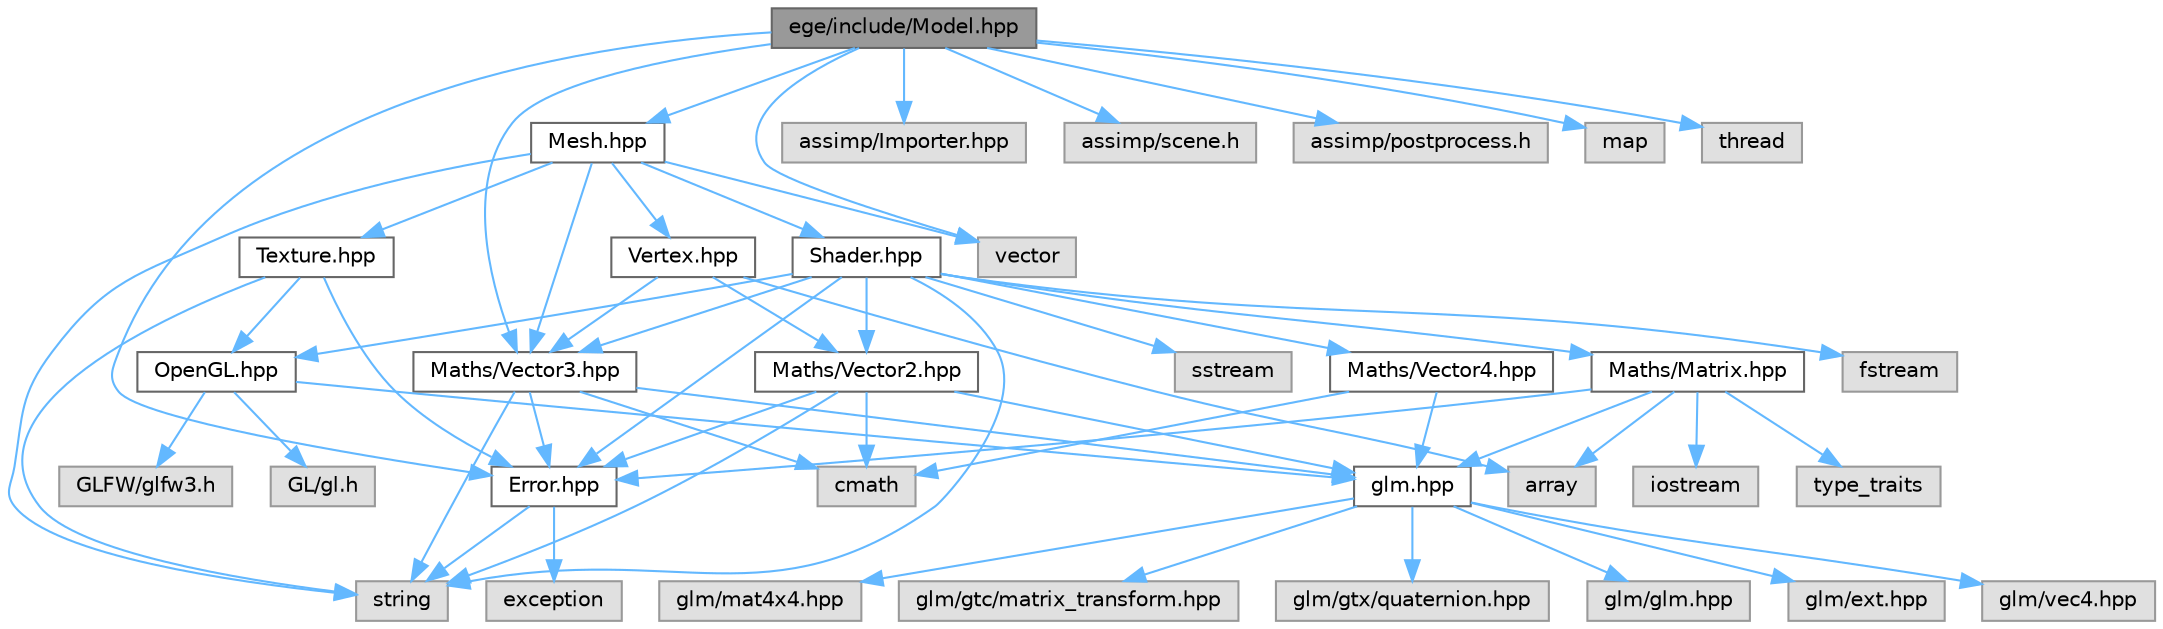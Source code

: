 digraph "ege/include/Model.hpp"
{
 // LATEX_PDF_SIZE
  bgcolor="transparent";
  edge [fontname=Helvetica,fontsize=10,labelfontname=Helvetica,labelfontsize=10];
  node [fontname=Helvetica,fontsize=10,shape=box,height=0.2,width=0.4];
  Node1 [id="Node000001",label="ege/include/Model.hpp",height=0.2,width=0.4,color="gray40", fillcolor="grey60", style="filled", fontcolor="black",tooltip="File containing the Model class and its related functions."];
  Node1 -> Node2 [id="edge57_Node000001_Node000002",color="steelblue1",style="solid",tooltip=" "];
  Node2 [id="Node000002",label="Error.hpp",height=0.2,width=0.4,color="grey40", fillcolor="white", style="filled",URL="$Error_8hpp.html",tooltip="Defines the Error class for the ETIB Game Engine."];
  Node2 -> Node3 [id="edge58_Node000002_Node000003",color="steelblue1",style="solid",tooltip=" "];
  Node3 [id="Node000003",label="exception",height=0.2,width=0.4,color="grey60", fillcolor="#E0E0E0", style="filled",tooltip=" "];
  Node2 -> Node4 [id="edge59_Node000002_Node000004",color="steelblue1",style="solid",tooltip=" "];
  Node4 [id="Node000004",label="string",height=0.2,width=0.4,color="grey60", fillcolor="#E0E0E0", style="filled",tooltip=" "];
  Node1 -> Node5 [id="edge60_Node000001_Node000005",color="steelblue1",style="solid",tooltip=" "];
  Node5 [id="Node000005",label="Mesh.hpp",height=0.2,width=0.4,color="grey40", fillcolor="white", style="filled",URL="$Mesh_8hpp.html",tooltip="File containing the Mesh class and its related functions."];
  Node5 -> Node6 [id="edge61_Node000005_Node000006",color="steelblue1",style="solid",tooltip=" "];
  Node6 [id="Node000006",label="Maths/Vector3.hpp",height=0.2,width=0.4,color="grey40", fillcolor="white", style="filled",URL="$Vector3_8hpp.html",tooltip="Defines the Vector3 class for representing 3D vectors."];
  Node6 -> Node2 [id="edge62_Node000006_Node000002",color="steelblue1",style="solid",tooltip=" "];
  Node6 -> Node7 [id="edge63_Node000006_Node000007",color="steelblue1",style="solid",tooltip=" "];
  Node7 [id="Node000007",label="glm.hpp",height=0.2,width=0.4,color="grey40", fillcolor="white", style="filled",URL="$glm_8hpp.html",tooltip=" "];
  Node7 -> Node8 [id="edge64_Node000007_Node000008",color="steelblue1",style="solid",tooltip=" "];
  Node8 [id="Node000008",label="glm/glm.hpp",height=0.2,width=0.4,color="grey60", fillcolor="#E0E0E0", style="filled",tooltip=" "];
  Node7 -> Node9 [id="edge65_Node000007_Node000009",color="steelblue1",style="solid",tooltip=" "];
  Node9 [id="Node000009",label="glm/ext.hpp",height=0.2,width=0.4,color="grey60", fillcolor="#E0E0E0", style="filled",tooltip=" "];
  Node7 -> Node10 [id="edge66_Node000007_Node000010",color="steelblue1",style="solid",tooltip=" "];
  Node10 [id="Node000010",label="glm/vec4.hpp",height=0.2,width=0.4,color="grey60", fillcolor="#E0E0E0", style="filled",tooltip=" "];
  Node7 -> Node11 [id="edge67_Node000007_Node000011",color="steelblue1",style="solid",tooltip=" "];
  Node11 [id="Node000011",label="glm/mat4x4.hpp",height=0.2,width=0.4,color="grey60", fillcolor="#E0E0E0", style="filled",tooltip=" "];
  Node7 -> Node12 [id="edge68_Node000007_Node000012",color="steelblue1",style="solid",tooltip=" "];
  Node12 [id="Node000012",label="glm/gtc/matrix_transform.hpp",height=0.2,width=0.4,color="grey60", fillcolor="#E0E0E0", style="filled",tooltip=" "];
  Node7 -> Node13 [id="edge69_Node000007_Node000013",color="steelblue1",style="solid",tooltip=" "];
  Node13 [id="Node000013",label="glm/gtx/quaternion.hpp",height=0.2,width=0.4,color="grey60", fillcolor="#E0E0E0", style="filled",tooltip=" "];
  Node6 -> Node14 [id="edge70_Node000006_Node000014",color="steelblue1",style="solid",tooltip=" "];
  Node14 [id="Node000014",label="cmath",height=0.2,width=0.4,color="grey60", fillcolor="#E0E0E0", style="filled",tooltip=" "];
  Node6 -> Node4 [id="edge71_Node000006_Node000004",color="steelblue1",style="solid",tooltip=" "];
  Node5 -> Node15 [id="edge72_Node000005_Node000015",color="steelblue1",style="solid",tooltip=" "];
  Node15 [id="Node000015",label="Texture.hpp",height=0.2,width=0.4,color="grey40", fillcolor="white", style="filled",URL="$Texture_8hpp.html",tooltip="File containing the Texture class and its related functions."];
  Node15 -> Node2 [id="edge73_Node000015_Node000002",color="steelblue1",style="solid",tooltip=" "];
  Node15 -> Node16 [id="edge74_Node000015_Node000016",color="steelblue1",style="solid",tooltip=" "];
  Node16 [id="Node000016",label="OpenGL.hpp",height=0.2,width=0.4,color="grey40", fillcolor="white", style="filled",URL="$OpenGL_8hpp.html",tooltip=" "];
  Node16 -> Node7 [id="edge75_Node000016_Node000007",color="steelblue1",style="solid",tooltip=" "];
  Node16 -> Node17 [id="edge76_Node000016_Node000017",color="steelblue1",style="solid",tooltip=" "];
  Node17 [id="Node000017",label="GL/gl.h",height=0.2,width=0.4,color="grey60", fillcolor="#E0E0E0", style="filled",tooltip=" "];
  Node16 -> Node18 [id="edge77_Node000016_Node000018",color="steelblue1",style="solid",tooltip=" "];
  Node18 [id="Node000018",label="GLFW/glfw3.h",height=0.2,width=0.4,color="grey60", fillcolor="#E0E0E0", style="filled",tooltip=" "];
  Node15 -> Node4 [id="edge78_Node000015_Node000004",color="steelblue1",style="solid",tooltip=" "];
  Node5 -> Node19 [id="edge79_Node000005_Node000019",color="steelblue1",style="solid",tooltip=" "];
  Node19 [id="Node000019",label="Shader.hpp",height=0.2,width=0.4,color="grey40", fillcolor="white", style="filled",URL="$Shader_8hpp.html",tooltip=" "];
  Node19 -> Node2 [id="edge80_Node000019_Node000002",color="steelblue1",style="solid",tooltip=" "];
  Node19 -> Node20 [id="edge81_Node000019_Node000020",color="steelblue1",style="solid",tooltip=" "];
  Node20 [id="Node000020",label="Maths/Matrix.hpp",height=0.2,width=0.4,color="grey40", fillcolor="white", style="filled",URL="$Matrix_8hpp.html",tooltip="Defines the Matrix class for representing 4D vectors."];
  Node20 -> Node2 [id="edge82_Node000020_Node000002",color="steelblue1",style="solid",tooltip=" "];
  Node20 -> Node7 [id="edge83_Node000020_Node000007",color="steelblue1",style="solid",tooltip=" "];
  Node20 -> Node21 [id="edge84_Node000020_Node000021",color="steelblue1",style="solid",tooltip=" "];
  Node21 [id="Node000021",label="array",height=0.2,width=0.4,color="grey60", fillcolor="#E0E0E0", style="filled",tooltip=" "];
  Node20 -> Node22 [id="edge85_Node000020_Node000022",color="steelblue1",style="solid",tooltip=" "];
  Node22 [id="Node000022",label="iostream",height=0.2,width=0.4,color="grey60", fillcolor="#E0E0E0", style="filled",tooltip=" "];
  Node20 -> Node23 [id="edge86_Node000020_Node000023",color="steelblue1",style="solid",tooltip=" "];
  Node23 [id="Node000023",label="type_traits",height=0.2,width=0.4,color="grey60", fillcolor="#E0E0E0", style="filled",tooltip=" "];
  Node19 -> Node24 [id="edge87_Node000019_Node000024",color="steelblue1",style="solid",tooltip=" "];
  Node24 [id="Node000024",label="Maths/Vector2.hpp",height=0.2,width=0.4,color="grey40", fillcolor="white", style="filled",URL="$Vector2_8hpp.html",tooltip="Defines the Vector2 class for representing 2D vectors."];
  Node24 -> Node2 [id="edge88_Node000024_Node000002",color="steelblue1",style="solid",tooltip=" "];
  Node24 -> Node7 [id="edge89_Node000024_Node000007",color="steelblue1",style="solid",tooltip=" "];
  Node24 -> Node14 [id="edge90_Node000024_Node000014",color="steelblue1",style="solid",tooltip=" "];
  Node24 -> Node4 [id="edge91_Node000024_Node000004",color="steelblue1",style="solid",tooltip=" "];
  Node19 -> Node6 [id="edge92_Node000019_Node000006",color="steelblue1",style="solid",tooltip=" "];
  Node19 -> Node25 [id="edge93_Node000019_Node000025",color="steelblue1",style="solid",tooltip=" "];
  Node25 [id="Node000025",label="Maths/Vector4.hpp",height=0.2,width=0.4,color="grey40", fillcolor="white", style="filled",URL="$Vector4_8hpp.html",tooltip="Defines the Vector4 class for representing 4D vectors."];
  Node25 -> Node7 [id="edge94_Node000025_Node000007",color="steelblue1",style="solid",tooltip=" "];
  Node25 -> Node14 [id="edge95_Node000025_Node000014",color="steelblue1",style="solid",tooltip=" "];
  Node19 -> Node16 [id="edge96_Node000019_Node000016",color="steelblue1",style="solid",tooltip=" "];
  Node19 -> Node26 [id="edge97_Node000019_Node000026",color="steelblue1",style="solid",tooltip=" "];
  Node26 [id="Node000026",label="fstream",height=0.2,width=0.4,color="grey60", fillcolor="#E0E0E0", style="filled",tooltip=" "];
  Node19 -> Node27 [id="edge98_Node000019_Node000027",color="steelblue1",style="solid",tooltip=" "];
  Node27 [id="Node000027",label="sstream",height=0.2,width=0.4,color="grey60", fillcolor="#E0E0E0", style="filled",tooltip=" "];
  Node19 -> Node4 [id="edge99_Node000019_Node000004",color="steelblue1",style="solid",tooltip=" "];
  Node5 -> Node28 [id="edge100_Node000005_Node000028",color="steelblue1",style="solid",tooltip=" "];
  Node28 [id="Node000028",label="Vertex.hpp",height=0.2,width=0.4,color="grey40", fillcolor="white", style="filled",URL="$Vertex_8hpp.html",tooltip="File containing the Vertex struct and its related functions."];
  Node28 -> Node24 [id="edge101_Node000028_Node000024",color="steelblue1",style="solid",tooltip=" "];
  Node28 -> Node6 [id="edge102_Node000028_Node000006",color="steelblue1",style="solid",tooltip=" "];
  Node28 -> Node21 [id="edge103_Node000028_Node000021",color="steelblue1",style="solid",tooltip=" "];
  Node5 -> Node4 [id="edge104_Node000005_Node000004",color="steelblue1",style="solid",tooltip=" "];
  Node5 -> Node29 [id="edge105_Node000005_Node000029",color="steelblue1",style="solid",tooltip=" "];
  Node29 [id="Node000029",label="vector",height=0.2,width=0.4,color="grey60", fillcolor="#E0E0E0", style="filled",tooltip=" "];
  Node1 -> Node6 [id="edge106_Node000001_Node000006",color="steelblue1",style="solid",tooltip=" "];
  Node1 -> Node30 [id="edge107_Node000001_Node000030",color="steelblue1",style="solid",tooltip=" "];
  Node30 [id="Node000030",label="assimp/Importer.hpp",height=0.2,width=0.4,color="grey60", fillcolor="#E0E0E0", style="filled",tooltip=" "];
  Node1 -> Node31 [id="edge108_Node000001_Node000031",color="steelblue1",style="solid",tooltip=" "];
  Node31 [id="Node000031",label="assimp/scene.h",height=0.2,width=0.4,color="grey60", fillcolor="#E0E0E0", style="filled",tooltip=" "];
  Node1 -> Node32 [id="edge109_Node000001_Node000032",color="steelblue1",style="solid",tooltip=" "];
  Node32 [id="Node000032",label="assimp/postprocess.h",height=0.2,width=0.4,color="grey60", fillcolor="#E0E0E0", style="filled",tooltip=" "];
  Node1 -> Node33 [id="edge110_Node000001_Node000033",color="steelblue1",style="solid",tooltip=" "];
  Node33 [id="Node000033",label="map",height=0.2,width=0.4,color="grey60", fillcolor="#E0E0E0", style="filled",tooltip=" "];
  Node1 -> Node34 [id="edge111_Node000001_Node000034",color="steelblue1",style="solid",tooltip=" "];
  Node34 [id="Node000034",label="thread",height=0.2,width=0.4,color="grey60", fillcolor="#E0E0E0", style="filled",tooltip=" "];
  Node1 -> Node29 [id="edge112_Node000001_Node000029",color="steelblue1",style="solid",tooltip=" "];
}

